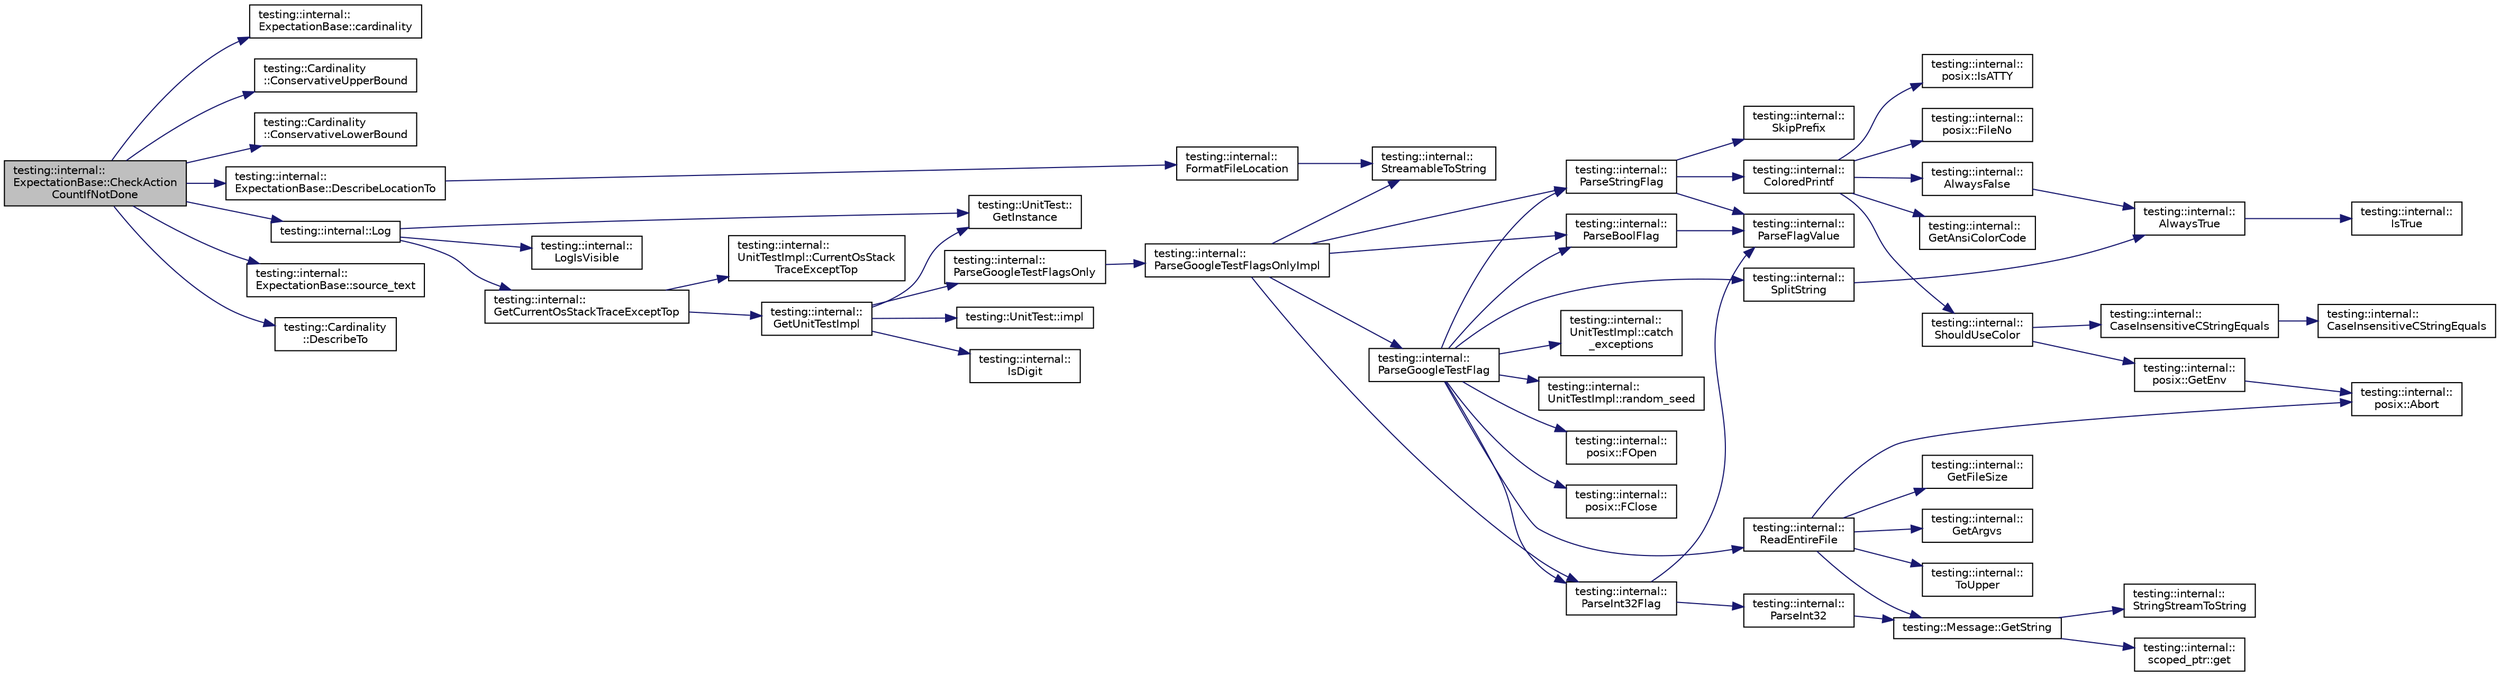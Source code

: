 digraph "testing::internal::ExpectationBase::CheckActionCountIfNotDone"
{
  edge [fontname="Helvetica",fontsize="10",labelfontname="Helvetica",labelfontsize="10"];
  node [fontname="Helvetica",fontsize="10",shape=record];
  rankdir="LR";
  Node24 [label="testing::internal::\lExpectationBase::CheckAction\lCountIfNotDone",height=0.2,width=0.4,color="black", fillcolor="grey75", style="filled", fontcolor="black"];
  Node24 -> Node25 [color="midnightblue",fontsize="10",style="solid",fontname="Helvetica"];
  Node25 [label="testing::internal::\lExpectationBase::cardinality",height=0.2,width=0.4,color="black", fillcolor="white", style="filled",URL="$d6/de4/classtesting_1_1internal_1_1_expectation_base.html#a1399efffbc8675510a15c6ba1f18184b"];
  Node24 -> Node26 [color="midnightblue",fontsize="10",style="solid",fontname="Helvetica"];
  Node26 [label="testing::Cardinality\l::ConservativeUpperBound",height=0.2,width=0.4,color="black", fillcolor="white", style="filled",URL="$d2/d1f/classtesting_1_1_cardinality.html#acb42e3683f99b986f3ac538b5eefbc31"];
  Node24 -> Node27 [color="midnightblue",fontsize="10",style="solid",fontname="Helvetica"];
  Node27 [label="testing::Cardinality\l::ConservativeLowerBound",height=0.2,width=0.4,color="black", fillcolor="white", style="filled",URL="$d2/d1f/classtesting_1_1_cardinality.html#ac1785ee5c466c2524f36b9ffb5f46c79"];
  Node24 -> Node28 [color="midnightblue",fontsize="10",style="solid",fontname="Helvetica"];
  Node28 [label="testing::internal::\lExpectationBase::DescribeLocationTo",height=0.2,width=0.4,color="black", fillcolor="white", style="filled",URL="$d6/de4/classtesting_1_1internal_1_1_expectation_base.html#a666e7f8fb2412e78f090244e6bfd4493"];
  Node28 -> Node29 [color="midnightblue",fontsize="10",style="solid",fontname="Helvetica"];
  Node29 [label="testing::internal::\lFormatFileLocation",height=0.2,width=0.4,color="black", fillcolor="white", style="filled",URL="$d0/da7/namespacetesting_1_1internal.html#a31b7c3abed4a7c395f42c61e993989f4"];
  Node29 -> Node30 [color="midnightblue",fontsize="10",style="solid",fontname="Helvetica"];
  Node30 [label="testing::internal::\lStreamableToString",height=0.2,width=0.4,color="black", fillcolor="white", style="filled",URL="$d0/da7/namespacetesting_1_1internal.html#aad4beed95d0846e6ffc5da0978ef3bb9"];
  Node24 -> Node31 [color="midnightblue",fontsize="10",style="solid",fontname="Helvetica"];
  Node31 [label="testing::internal::\lExpectationBase::source_text",height=0.2,width=0.4,color="black", fillcolor="white", style="filled",URL="$d6/de4/classtesting_1_1internal_1_1_expectation_base.html#a77efdf254df61cfc4f28c91b0e6f62aa"];
  Node24 -> Node32 [color="midnightblue",fontsize="10",style="solid",fontname="Helvetica"];
  Node32 [label="testing::Cardinality\l::DescribeTo",height=0.2,width=0.4,color="black", fillcolor="white", style="filled",URL="$d2/d1f/classtesting_1_1_cardinality.html#a2955f4b65022c422f56e79b767c4fa71"];
  Node24 -> Node33 [color="midnightblue",fontsize="10",style="solid",fontname="Helvetica"];
  Node33 [label="testing::internal::Log",height=0.2,width=0.4,color="black", fillcolor="white", style="filled",URL="$d0/da7/namespacetesting_1_1internal.html#a8a57ce0412334a3f487bbaa8321febbe"];
  Node33 -> Node34 [color="midnightblue",fontsize="10",style="solid",fontname="Helvetica"];
  Node34 [label="testing::internal::\lLogIsVisible",height=0.2,width=0.4,color="black", fillcolor="white", style="filled",URL="$d0/da7/namespacetesting_1_1internal.html#a69ffdba5ee36743e88d8f89b79e566ff"];
  Node33 -> Node35 [color="midnightblue",fontsize="10",style="solid",fontname="Helvetica"];
  Node35 [label="testing::internal::\lGetCurrentOsStackTraceExceptTop",height=0.2,width=0.4,color="black", fillcolor="white", style="filled",URL="$d0/da7/namespacetesting_1_1internal.html#aeb475922b8cd1e6c60ac052bbc396e62"];
  Node35 -> Node36 [color="midnightblue",fontsize="10",style="solid",fontname="Helvetica"];
  Node36 [label="testing::internal::\lGetUnitTestImpl",height=0.2,width=0.4,color="black", fillcolor="white", style="filled",URL="$d0/da7/namespacetesting_1_1internal.html#a9bd0caf5d16512de38b39599c13ee634"];
  Node36 -> Node37 [color="midnightblue",fontsize="10",style="solid",fontname="Helvetica"];
  Node37 [label="testing::UnitTest::\lGetInstance",height=0.2,width=0.4,color="black", fillcolor="white", style="filled",URL="$d7/d47/classtesting_1_1_unit_test.html#a24192400b70b3b946746954e9574fb8e"];
  Node36 -> Node38 [color="midnightblue",fontsize="10",style="solid",fontname="Helvetica"];
  Node38 [label="testing::UnitTest::impl",height=0.2,width=0.4,color="black", fillcolor="white", style="filled",URL="$d7/d47/classtesting_1_1_unit_test.html#a4df5d11a58affb337d7fa62eaa07690e"];
  Node36 -> Node39 [color="midnightblue",fontsize="10",style="solid",fontname="Helvetica"];
  Node39 [label="testing::internal::\lParseGoogleTestFlagsOnly",height=0.2,width=0.4,color="black", fillcolor="white", style="filled",URL="$d0/da7/namespacetesting_1_1internal.html#a472880afbcc592a41e3d623e2dec8412"];
  Node39 -> Node40 [color="midnightblue",fontsize="10",style="solid",fontname="Helvetica"];
  Node40 [label="testing::internal::\lParseGoogleTestFlagsOnlyImpl",height=0.2,width=0.4,color="black", fillcolor="white", style="filled",URL="$d0/da7/namespacetesting_1_1internal.html#ae4c46ce8c3d016848fff52cc5133f2ac"];
  Node40 -> Node30 [color="midnightblue",fontsize="10",style="solid",fontname="Helvetica"];
  Node40 -> Node41 [color="midnightblue",fontsize="10",style="solid",fontname="Helvetica"];
  Node41 [label="testing::internal::\lParseBoolFlag",height=0.2,width=0.4,color="black", fillcolor="white", style="filled",URL="$d0/da7/namespacetesting_1_1internal.html#ada3b98e7cfe93f4ba2053c470d9e3e51"];
  Node41 -> Node42 [color="midnightblue",fontsize="10",style="solid",fontname="Helvetica"];
  Node42 [label="testing::internal::\lParseFlagValue",height=0.2,width=0.4,color="black", fillcolor="white", style="filled",URL="$d0/da7/namespacetesting_1_1internal.html#a8bfd56af5e4a89bfb76f7e1723e41b03"];
  Node40 -> Node43 [color="midnightblue",fontsize="10",style="solid",fontname="Helvetica"];
  Node43 [label="testing::internal::\lParseInt32Flag",height=0.2,width=0.4,color="black", fillcolor="white", style="filled",URL="$d0/da7/namespacetesting_1_1internal.html#ae3449e173767750b613114ceac6d916a"];
  Node43 -> Node42 [color="midnightblue",fontsize="10",style="solid",fontname="Helvetica"];
  Node43 -> Node44 [color="midnightblue",fontsize="10",style="solid",fontname="Helvetica"];
  Node44 [label="testing::internal::\lParseInt32",height=0.2,width=0.4,color="black", fillcolor="white", style="filled",URL="$d0/da7/namespacetesting_1_1internal.html#ac06fc81336a3d80755f4020d34321766"];
  Node44 -> Node45 [color="midnightblue",fontsize="10",style="solid",fontname="Helvetica"];
  Node45 [label="testing::Message::GetString",height=0.2,width=0.4,color="black", fillcolor="white", style="filled",URL="$d2/da9/classtesting_1_1_message.html#a2cdc4df62bdcc9df37651a1cf527704e"];
  Node45 -> Node46 [color="midnightblue",fontsize="10",style="solid",fontname="Helvetica"];
  Node46 [label="testing::internal::\lStringStreamToString",height=0.2,width=0.4,color="black", fillcolor="white", style="filled",URL="$d0/da7/namespacetesting_1_1internal.html#ac0a2b7f69fc829d80a39e925b6417e39"];
  Node45 -> Node47 [color="midnightblue",fontsize="10",style="solid",fontname="Helvetica"];
  Node47 [label="testing::internal::\lscoped_ptr::get",height=0.2,width=0.4,color="black", fillcolor="white", style="filled",URL="$de/d6a/classtesting_1_1internal_1_1scoped__ptr.html#aa5984291e12453f1e81b7676d1fa26fd"];
  Node40 -> Node48 [color="midnightblue",fontsize="10",style="solid",fontname="Helvetica"];
  Node48 [label="testing::internal::\lParseStringFlag",height=0.2,width=0.4,color="black", fillcolor="white", style="filled",URL="$d0/da7/namespacetesting_1_1internal.html#aa4ce312efaaf7a97aac2303173afe021"];
  Node48 -> Node42 [color="midnightblue",fontsize="10",style="solid",fontname="Helvetica"];
  Node48 -> Node49 [color="midnightblue",fontsize="10",style="solid",fontname="Helvetica"];
  Node49 [label="testing::internal::\lSkipPrefix",height=0.2,width=0.4,color="black", fillcolor="white", style="filled",URL="$d0/da7/namespacetesting_1_1internal.html#a244d9a3765727306b597b8992ab84036"];
  Node48 -> Node50 [color="midnightblue",fontsize="10",style="solid",fontname="Helvetica"];
  Node50 [label="testing::internal::\lColoredPrintf",height=0.2,width=0.4,color="black", fillcolor="white", style="filled",URL="$d0/da7/namespacetesting_1_1internal.html#adef3055706176001364e54eb73a87e31"];
  Node50 -> Node51 [color="midnightblue",fontsize="10",style="solid",fontname="Helvetica"];
  Node51 [label="testing::internal::\lAlwaysFalse",height=0.2,width=0.4,color="black", fillcolor="white", style="filled",URL="$d0/da7/namespacetesting_1_1internal.html#a4b24c851ab13569b1b15b3d259b60d2e"];
  Node51 -> Node52 [color="midnightblue",fontsize="10",style="solid",fontname="Helvetica"];
  Node52 [label="testing::internal::\lAlwaysTrue",height=0.2,width=0.4,color="black", fillcolor="white", style="filled",URL="$d0/da7/namespacetesting_1_1internal.html#a922c9da63cd4bf94fc473b9ecac76414"];
  Node52 -> Node53 [color="midnightblue",fontsize="10",style="solid",fontname="Helvetica"];
  Node53 [label="testing::internal::\lIsTrue",height=0.2,width=0.4,color="black", fillcolor="white", style="filled",URL="$d0/da7/namespacetesting_1_1internal.html#a527b9bcc13669b9a16400c8514266254"];
  Node50 -> Node54 [color="midnightblue",fontsize="10",style="solid",fontname="Helvetica"];
  Node54 [label="testing::internal::\lShouldUseColor",height=0.2,width=0.4,color="black", fillcolor="white", style="filled",URL="$d0/da7/namespacetesting_1_1internal.html#ac1db1b4603967a6c4404f31cbbac31a6"];
  Node54 -> Node55 [color="midnightblue",fontsize="10",style="solid",fontname="Helvetica"];
  Node55 [label="testing::internal::\lCaseInsensitiveCStringEquals",height=0.2,width=0.4,color="black", fillcolor="white", style="filled",URL="$d0/da7/namespacetesting_1_1internal.html#aebfd0cd34de52d7973a5b2d03ba848cf"];
  Node55 -> Node56 [color="midnightblue",fontsize="10",style="solid",fontname="Helvetica"];
  Node56 [label="testing::internal::\lCaseInsensitiveCStringEquals",height=0.2,width=0.4,color="black", fillcolor="white", style="filled",URL="$d0/da7/namespacetesting_1_1internal.html#ad5b31f61a3cc5b4226d3560f5b48f4dd"];
  Node54 -> Node57 [color="midnightblue",fontsize="10",style="solid",fontname="Helvetica"];
  Node57 [label="testing::internal::\lposix::GetEnv",height=0.2,width=0.4,color="black", fillcolor="white", style="filled",URL="$d0/d81/namespacetesting_1_1internal_1_1posix.html#a1d5e3da5a27eed25986859fa83cafe95"];
  Node57 -> Node58 [color="midnightblue",fontsize="10",style="solid",fontname="Helvetica"];
  Node58 [label="testing::internal::\lposix::Abort",height=0.2,width=0.4,color="black", fillcolor="white", style="filled",URL="$d0/d81/namespacetesting_1_1internal_1_1posix.html#a69b8278c59359dd6a6f941b4643db9fb"];
  Node50 -> Node59 [color="midnightblue",fontsize="10",style="solid",fontname="Helvetica"];
  Node59 [label="testing::internal::\lposix::IsATTY",height=0.2,width=0.4,color="black", fillcolor="white", style="filled",URL="$d0/d81/namespacetesting_1_1internal_1_1posix.html#a16ebe936b3a8ea462a94191635aedc27"];
  Node50 -> Node60 [color="midnightblue",fontsize="10",style="solid",fontname="Helvetica"];
  Node60 [label="testing::internal::\lposix::FileNo",height=0.2,width=0.4,color="black", fillcolor="white", style="filled",URL="$d0/d81/namespacetesting_1_1internal_1_1posix.html#a3117b067e1f942a2031e666953120ccc"];
  Node50 -> Node61 [color="midnightblue",fontsize="10",style="solid",fontname="Helvetica"];
  Node61 [label="testing::internal::\lGetAnsiColorCode",height=0.2,width=0.4,color="black", fillcolor="white", style="filled",URL="$d0/da7/namespacetesting_1_1internal.html#a0aefb9deb60e90f19c236559837303d8"];
  Node40 -> Node62 [color="midnightblue",fontsize="10",style="solid",fontname="Helvetica"];
  Node62 [label="testing::internal::\lParseGoogleTestFlag",height=0.2,width=0.4,color="black", fillcolor="white", style="filled",URL="$d0/da7/namespacetesting_1_1internal.html#afccff08aa2b1ede0dd32c1364a5dee42"];
  Node62 -> Node41 [color="midnightblue",fontsize="10",style="solid",fontname="Helvetica"];
  Node62 -> Node63 [color="midnightblue",fontsize="10",style="solid",fontname="Helvetica"];
  Node63 [label="testing::internal::\lUnitTestImpl::catch\l_exceptions",height=0.2,width=0.4,color="black", fillcolor="white", style="filled",URL="$d7/dda/classtesting_1_1internal_1_1_unit_test_impl.html#aa311b980783a9cfb547831f7b19e3f3a"];
  Node62 -> Node48 [color="midnightblue",fontsize="10",style="solid",fontname="Helvetica"];
  Node62 -> Node43 [color="midnightblue",fontsize="10",style="solid",fontname="Helvetica"];
  Node62 -> Node64 [color="midnightblue",fontsize="10",style="solid",fontname="Helvetica"];
  Node64 [label="testing::internal::\lUnitTestImpl::random_seed",height=0.2,width=0.4,color="black", fillcolor="white", style="filled",URL="$d7/dda/classtesting_1_1internal_1_1_unit_test_impl.html#a625b9fb6d17b008c44fc902255e6343c"];
  Node62 -> Node65 [color="midnightblue",fontsize="10",style="solid",fontname="Helvetica"];
  Node65 [label="testing::internal::\lposix::FOpen",height=0.2,width=0.4,color="black", fillcolor="white", style="filled",URL="$d0/d81/namespacetesting_1_1internal_1_1posix.html#a4042201dcc4932641d484e7ddf94de7d"];
  Node62 -> Node66 [color="midnightblue",fontsize="10",style="solid",fontname="Helvetica"];
  Node66 [label="testing::internal::\lReadEntireFile",height=0.2,width=0.4,color="black", fillcolor="white", style="filled",URL="$d0/da7/namespacetesting_1_1internal.html#a2cc0be60c54a8701423fe5297e1349ee"];
  Node66 -> Node67 [color="midnightblue",fontsize="10",style="solid",fontname="Helvetica"];
  Node67 [label="testing::internal::\lGetFileSize",height=0.2,width=0.4,color="black", fillcolor="white", style="filled",URL="$d0/da7/namespacetesting_1_1internal.html#a06ca3f65f5e85c9ce7299b9e4cd52408"];
  Node66 -> Node68 [color="midnightblue",fontsize="10",style="solid",fontname="Helvetica"];
  Node68 [label="testing::internal::\lGetArgvs",height=0.2,width=0.4,color="black", fillcolor="white", style="filled",URL="$d0/da7/namespacetesting_1_1internal.html#a344160f771a3b754fa4e54b6e9846b23"];
  Node66 -> Node58 [color="midnightblue",fontsize="10",style="solid",fontname="Helvetica"];
  Node66 -> Node69 [color="midnightblue",fontsize="10",style="solid",fontname="Helvetica"];
  Node69 [label="testing::internal::\lToUpper",height=0.2,width=0.4,color="black", fillcolor="white", style="filled",URL="$d0/da7/namespacetesting_1_1internal.html#ac1b876a8133895bd553d4780ecaa1e3a"];
  Node66 -> Node45 [color="midnightblue",fontsize="10",style="solid",fontname="Helvetica"];
  Node62 -> Node70 [color="midnightblue",fontsize="10",style="solid",fontname="Helvetica"];
  Node70 [label="testing::internal::\lposix::FClose",height=0.2,width=0.4,color="black", fillcolor="white", style="filled",URL="$d0/d81/namespacetesting_1_1internal_1_1posix.html#af4beeaaa8d62916d5e3b644a1ddfbd6b"];
  Node62 -> Node71 [color="midnightblue",fontsize="10",style="solid",fontname="Helvetica"];
  Node71 [label="testing::internal::\lSplitString",height=0.2,width=0.4,color="black", fillcolor="white", style="filled",URL="$d0/da7/namespacetesting_1_1internal.html#a8eb8eddf760375a490e007b20777ec56"];
  Node71 -> Node52 [color="midnightblue",fontsize="10",style="solid",fontname="Helvetica"];
  Node36 -> Node72 [color="midnightblue",fontsize="10",style="solid",fontname="Helvetica"];
  Node72 [label="testing::internal::\lIsDigit",height=0.2,width=0.4,color="black", fillcolor="white", style="filled",URL="$d0/da7/namespacetesting_1_1internal.html#a4bd96b7fa6486802d33ddc217af55a39"];
  Node35 -> Node73 [color="midnightblue",fontsize="10",style="solid",fontname="Helvetica"];
  Node73 [label="testing::internal::\lUnitTestImpl::CurrentOsStack\lTraceExceptTop",height=0.2,width=0.4,color="black", fillcolor="white", style="filled",URL="$d7/dda/classtesting_1_1internal_1_1_unit_test_impl.html#a61c0a51ac4e57d9f884f646ca6dd2210"];
  Node33 -> Node37 [color="midnightblue",fontsize="10",style="solid",fontname="Helvetica"];
}
